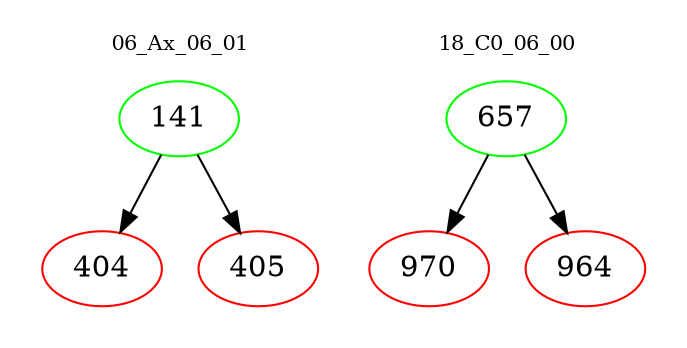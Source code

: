 digraph{
subgraph cluster_0 {
color = white
label = "06_Ax_06_01";
fontsize=10;
T0_141 [label="141", color="green"]
T0_141 -> T0_404 [color="black"]
T0_404 [label="404", color="red"]
T0_141 -> T0_405 [color="black"]
T0_405 [label="405", color="red"]
}
subgraph cluster_1 {
color = white
label = "18_C0_06_00";
fontsize=10;
T1_657 [label="657", color="green"]
T1_657 -> T1_970 [color="black"]
T1_970 [label="970", color="red"]
T1_657 -> T1_964 [color="black"]
T1_964 [label="964", color="red"]
}
}
